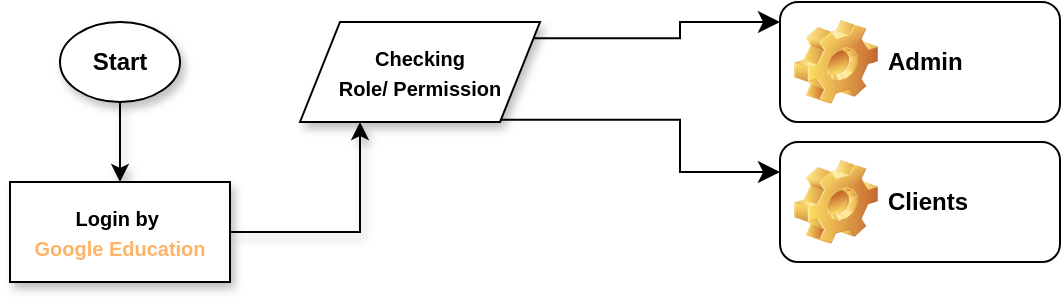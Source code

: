 <mxfile version="26.1.1">
  <diagram id="C5RBs43oDa-KdzZeNtuy" name="Page-1">
    <mxGraphModel dx="1097" dy="575" grid="1" gridSize="10" guides="1" tooltips="1" connect="1" arrows="1" fold="1" page="1" pageScale="1" pageWidth="827" pageHeight="1169" math="0" shadow="0">
      <root>
        <mxCell id="WIyWlLk6GJQsqaUBKTNV-0" />
        <mxCell id="WIyWlLk6GJQsqaUBKTNV-1" parent="WIyWlLk6GJQsqaUBKTNV-0" />
        <mxCell id="esq4DEs6tMJ4NNBgiMNg-6" style="edgeStyle=orthogonalEdgeStyle;rounded=0;orthogonalLoop=1;jettySize=auto;html=1;exitX=0.5;exitY=1;exitDx=0;exitDy=0;entryX=0.5;entryY=0;entryDx=0;entryDy=0;shadow=1;" edge="1" parent="WIyWlLk6GJQsqaUBKTNV-1" source="esq4DEs6tMJ4NNBgiMNg-0" target="esq4DEs6tMJ4NNBgiMNg-3">
          <mxGeometry relative="1" as="geometry" />
        </mxCell>
        <mxCell id="esq4DEs6tMJ4NNBgiMNg-0" value="&lt;b&gt;Start&lt;/b&gt;" style="ellipse;whiteSpace=wrap;html=1;shadow=1;" vertex="1" parent="WIyWlLk6GJQsqaUBKTNV-1">
          <mxGeometry x="50" y="20" width="60" height="40" as="geometry" />
        </mxCell>
        <mxCell id="esq4DEs6tMJ4NNBgiMNg-8" style="edgeStyle=orthogonalEdgeStyle;rounded=0;orthogonalLoop=1;jettySize=auto;html=1;exitX=1;exitY=0.5;exitDx=0;exitDy=0;entryX=0.25;entryY=1;entryDx=0;entryDy=0;shadow=1;" edge="1" parent="WIyWlLk6GJQsqaUBKTNV-1" source="esq4DEs6tMJ4NNBgiMNg-3" target="esq4DEs6tMJ4NNBgiMNg-7">
          <mxGeometry relative="1" as="geometry" />
        </mxCell>
        <mxCell id="esq4DEs6tMJ4NNBgiMNg-3" value="&lt;b&gt;&lt;font style=&quot;font-size: 10px;&quot;&gt;Login by&amp;nbsp;&lt;/font&gt;&lt;/b&gt;&lt;div&gt;&lt;b&gt;&lt;font style=&quot;font-size: 10px; color: rgb(255, 179, 102);&quot;&gt;Google Education&lt;/font&gt;&lt;/b&gt;&lt;/div&gt;" style="shape=process;whiteSpace=wrap;html=1;backgroundOutline=1;size=0;shadow=1;" vertex="1" parent="WIyWlLk6GJQsqaUBKTNV-1">
          <mxGeometry x="25" y="100" width="110" height="50" as="geometry" />
        </mxCell>
        <mxCell id="esq4DEs6tMJ4NNBgiMNg-7" value="&lt;b&gt;&lt;font style=&quot;font-size: 10px;&quot;&gt;Checking&lt;/font&gt;&lt;/b&gt;&lt;div&gt;&lt;b&gt;&lt;font style=&quot;font-size: 10px;&quot;&gt;Role/ Permission&lt;/font&gt;&lt;/b&gt;&lt;/div&gt;" style="shape=parallelogram;perimeter=parallelogramPerimeter;whiteSpace=wrap;html=1;fixedSize=1;shadow=1;" vertex="1" parent="WIyWlLk6GJQsqaUBKTNV-1">
          <mxGeometry x="170" y="20" width="120" height="50" as="geometry" />
        </mxCell>
        <mxCell id="esq4DEs6tMJ4NNBgiMNg-10" value="" style="edgeStyle=elbowEdgeStyle;elbow=horizontal;endArrow=classic;html=1;curved=0;rounded=0;endSize=8;startSize=8;exitX=0.974;exitY=0.162;exitDx=0;exitDy=0;exitPerimeter=0;" edge="1" parent="WIyWlLk6GJQsqaUBKTNV-1" source="esq4DEs6tMJ4NNBgiMNg-7" target="esq4DEs6tMJ4NNBgiMNg-12">
          <mxGeometry width="50" height="50" relative="1" as="geometry">
            <mxPoint x="320" y="20" as="sourcePoint" />
            <mxPoint x="400" y="75" as="targetPoint" />
            <Array as="points">
              <mxPoint x="360" y="20" />
            </Array>
          </mxGeometry>
        </mxCell>
        <mxCell id="esq4DEs6tMJ4NNBgiMNg-11" value="" style="edgeStyle=elbowEdgeStyle;elbow=horizontal;endArrow=classic;html=1;curved=0;rounded=0;endSize=8;startSize=8;exitX=0.833;exitY=0.977;exitDx=0;exitDy=0;entryX=0;entryY=0.25;entryDx=0;entryDy=0;exitPerimeter=0;" edge="1" parent="WIyWlLk6GJQsqaUBKTNV-1" source="esq4DEs6tMJ4NNBgiMNg-7" target="esq4DEs6tMJ4NNBgiMNg-13">
          <mxGeometry width="50" height="50" relative="1" as="geometry">
            <mxPoint x="320" y="20" as="sourcePoint" />
            <mxPoint x="400" y="125" as="targetPoint" />
            <Array as="points">
              <mxPoint x="360" y="70" />
            </Array>
          </mxGeometry>
        </mxCell>
        <mxCell id="esq4DEs6tMJ4NNBgiMNg-12" value="Admin" style="label;whiteSpace=wrap;html=1;image=img/clipart/Gear_128x128.png" vertex="1" parent="WIyWlLk6GJQsqaUBKTNV-1">
          <mxGeometry x="410" y="10" width="140" height="60" as="geometry" />
        </mxCell>
        <mxCell id="esq4DEs6tMJ4NNBgiMNg-13" value="Clients" style="label;whiteSpace=wrap;html=1;image=img/clipart/Gear_128x128.png" vertex="1" parent="WIyWlLk6GJQsqaUBKTNV-1">
          <mxGeometry x="410" y="80" width="140" height="60" as="geometry" />
        </mxCell>
      </root>
    </mxGraphModel>
  </diagram>
</mxfile>
